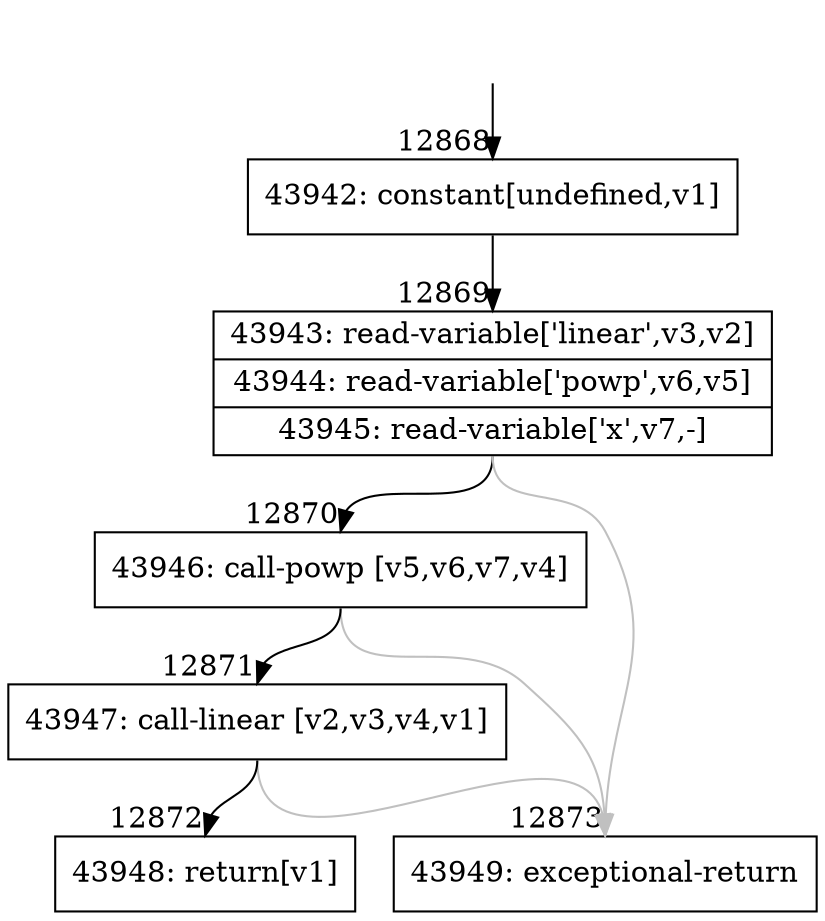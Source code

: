 digraph {
rankdir="TD"
BB_entry1189[shape=none,label=""];
BB_entry1189 -> BB12868 [tailport=s, headport=n, headlabel="    12868"]
BB12868 [shape=record label="{43942: constant[undefined,v1]}" ] 
BB12868 -> BB12869 [tailport=s, headport=n, headlabel="      12869"]
BB12869 [shape=record label="{43943: read-variable['linear',v3,v2]|43944: read-variable['powp',v6,v5]|43945: read-variable['x',v7,-]}" ] 
BB12869 -> BB12870 [tailport=s, headport=n, headlabel="      12870"]
BB12869 -> BB12873 [tailport=s, headport=n, color=gray, headlabel="      12873"]
BB12870 [shape=record label="{43946: call-powp [v5,v6,v7,v4]}" ] 
BB12870 -> BB12871 [tailport=s, headport=n, headlabel="      12871"]
BB12870 -> BB12873 [tailport=s, headport=n, color=gray]
BB12871 [shape=record label="{43947: call-linear [v2,v3,v4,v1]}" ] 
BB12871 -> BB12872 [tailport=s, headport=n, headlabel="      12872"]
BB12871 -> BB12873 [tailport=s, headport=n, color=gray]
BB12872 [shape=record label="{43948: return[v1]}" ] 
BB12873 [shape=record label="{43949: exceptional-return}" ] 
//#$~ 7668
}
